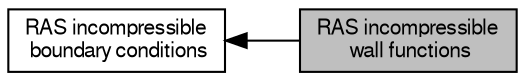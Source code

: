 digraph "RAS incompressible wall functions"
{
  bgcolor="transparent";
  edge [fontname="FreeSans",fontsize="10",labelfontname="FreeSans",labelfontsize="10"];
  node [fontname="FreeSans",fontsize="10",shape=record];
  rankdir=LR;
  Node0 [label="RAS incompressible\l wall functions",height=0.2,width=0.4,color="black", fillcolor="grey75", style="filled", fontcolor="black"];
  Node1 [label="RAS incompressible\l boundary conditions",height=0.2,width=0.4,color="black",URL="$a21118.html"];
  Node1->Node0 [shape=plaintext, dir="back", style="solid"];
}
